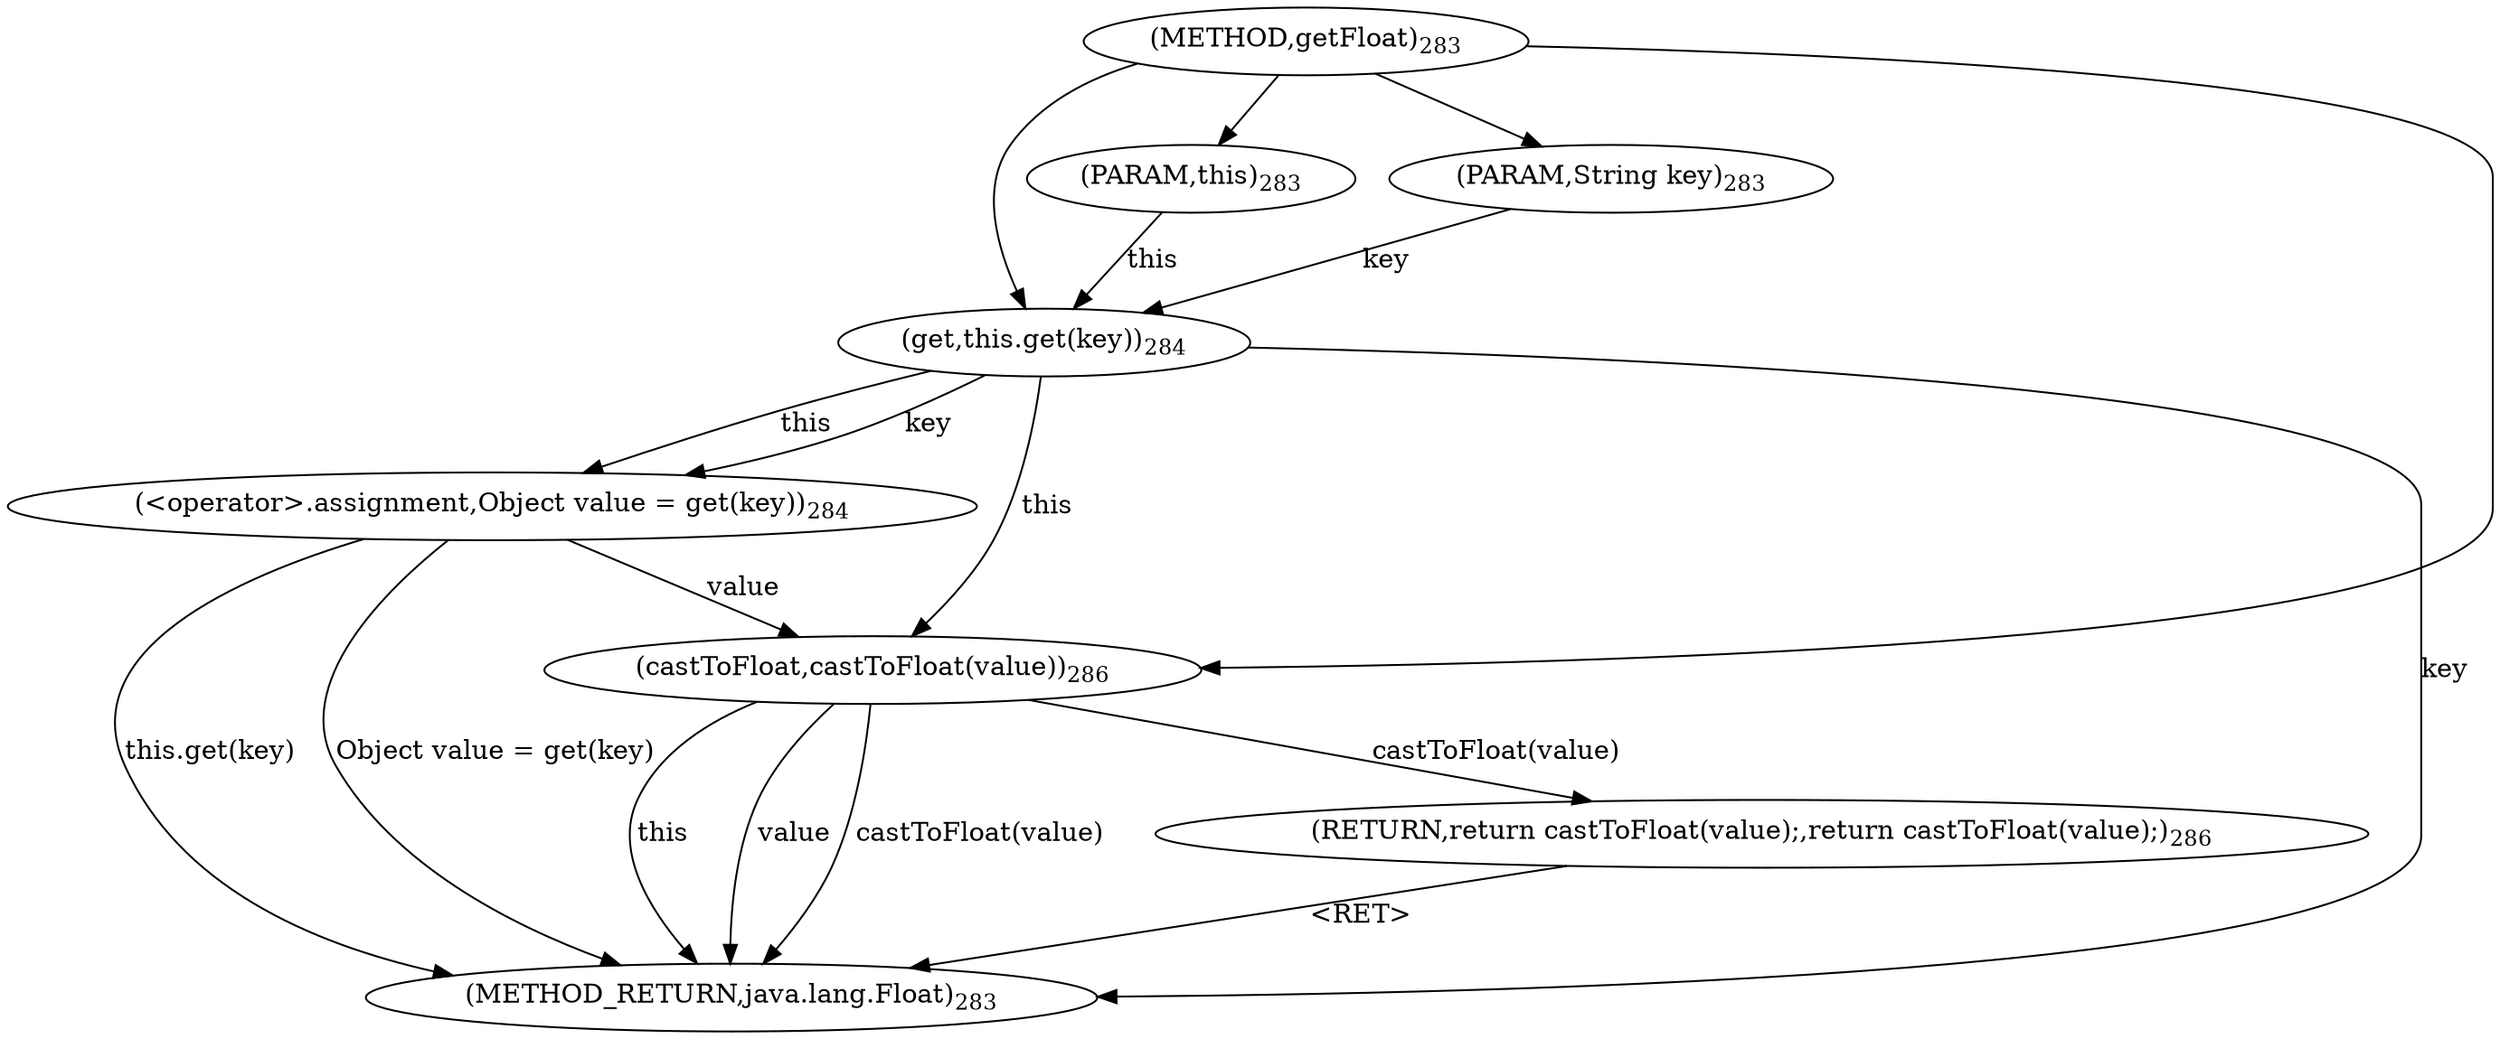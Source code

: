 digraph "getFloat" {  
"847" [label = <(METHOD,getFloat)<SUB>283</SUB>> ]
"860" [label = <(METHOD_RETURN,java.lang.Float)<SUB>283</SUB>> ]
"43" [label = <(PARAM,this)<SUB>283</SUB>> ]
"848" [label = <(PARAM,String key)<SUB>283</SUB>> ]
"851" [label = <(&lt;operator&gt;.assignment,Object value = get(key))<SUB>284</SUB>> ]
"855" [label = <(RETURN,return castToFloat(value);,return castToFloat(value);)<SUB>286</SUB>> ]
"851" [label = <(&lt;operator&gt;.assignment,Object value = get(key))<SUB>284</SUB>> ]
"851" [label = <(&lt;operator&gt;.assignment,Object value = get(key))<SUB>284</SUB>> ]
"856" [label = <(castToFloat,castToFloat(value))<SUB>286</SUB>> ]
"853" [label = <(get,this.get(key))<SUB>284</SUB>> ]
"853" [label = <(get,this.get(key))<SUB>284</SUB>> ]
"856" [label = <(castToFloat,castToFloat(value))<SUB>286</SUB>> ]
"856" [label = <(castToFloat,castToFloat(value))<SUB>286</SUB>> ]
  "855" -> "860"  [ label = "&lt;RET&gt;"] 
  "853" -> "860"  [ label = "key"] 
  "851" -> "860"  [ label = "this.get(key)"] 
  "851" -> "860"  [ label = "Object value = get(key)"] 
  "856" -> "860"  [ label = "this"] 
  "856" -> "860"  [ label = "value"] 
  "856" -> "860"  [ label = "castToFloat(value)"] 
  "847" -> "43" 
  "847" -> "848" 
  "853" -> "851"  [ label = "this"] 
  "853" -> "851"  [ label = "key"] 
  "856" -> "855"  [ label = "castToFloat(value)"] 
  "43" -> "853"  [ label = "this"] 
  "847" -> "853" 
  "848" -> "853"  [ label = "key"] 
  "853" -> "856"  [ label = "this"] 
  "847" -> "856" 
  "851" -> "856"  [ label = "value"] 
}
